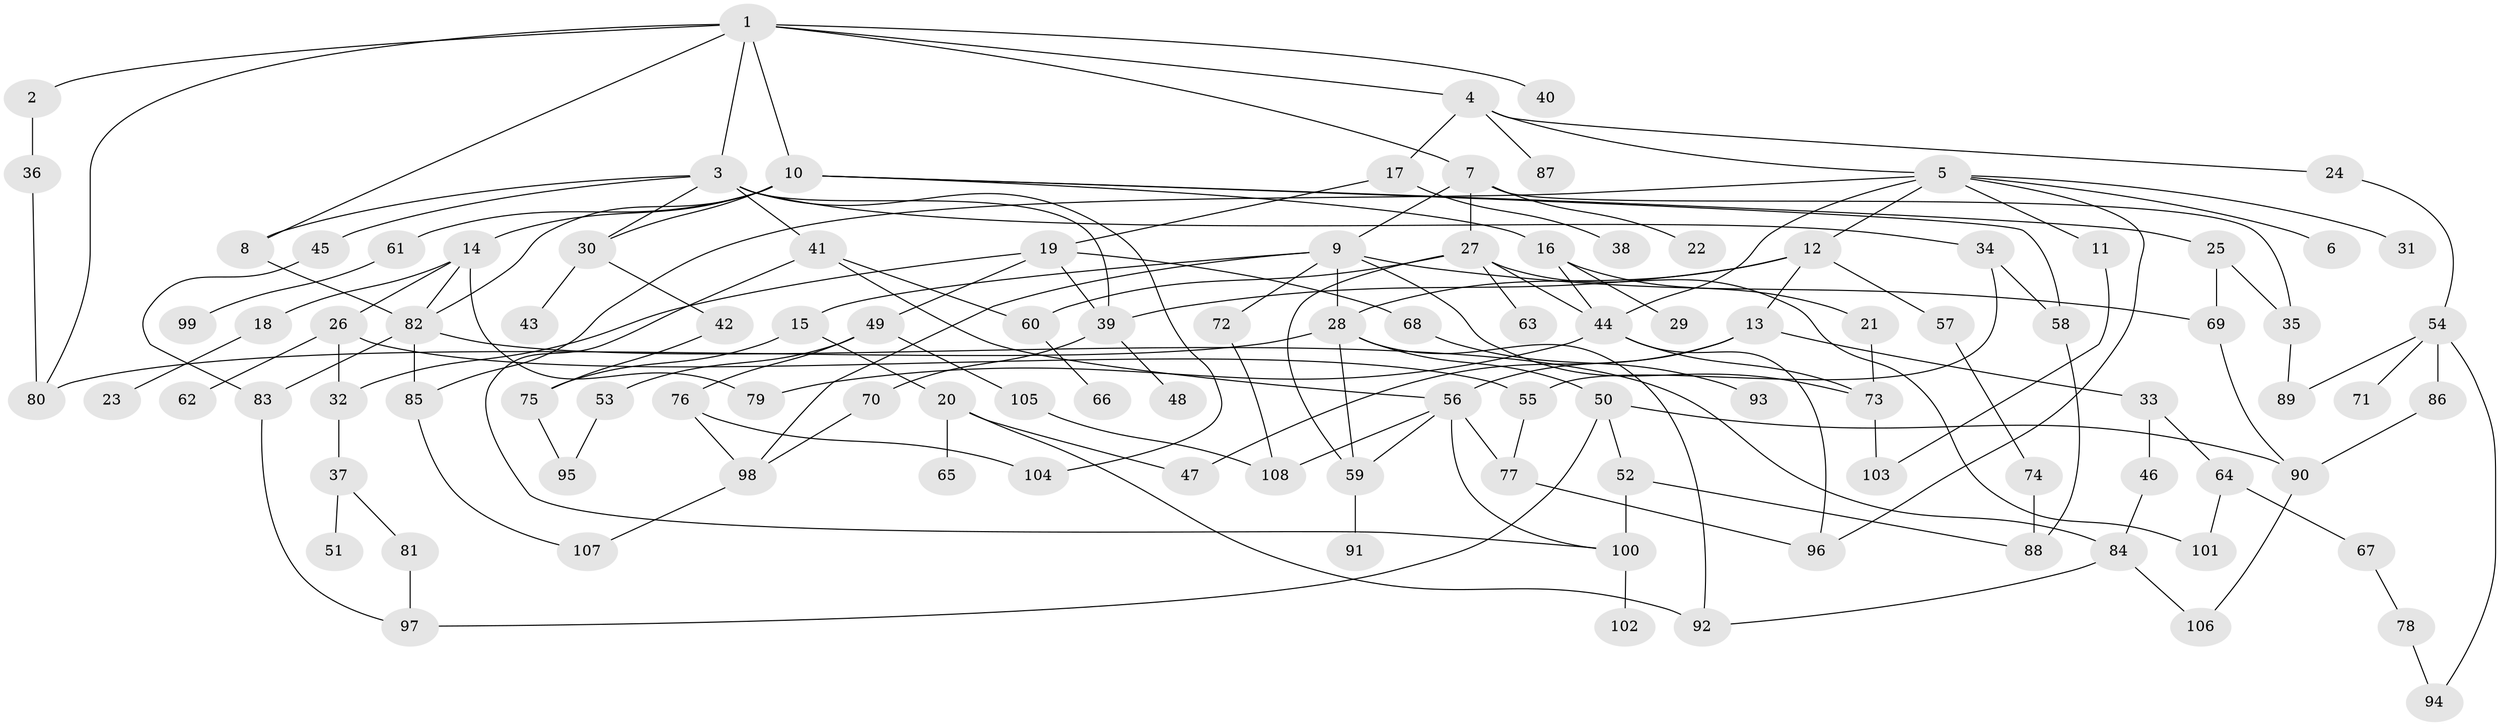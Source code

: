 // coarse degree distribution, {7: 0.07407407407407407, 1: 0.24074074074074073, 2: 0.24074074074074073, 3: 0.1111111111111111, 4: 0.09259259259259259, 5: 0.14814814814814814, 8: 0.037037037037037035, 6: 0.018518518518518517, 9: 0.018518518518518517, 14: 0.018518518518518517}
// Generated by graph-tools (version 1.1) at 2025/45/03/04/25 21:45:20]
// undirected, 108 vertices, 160 edges
graph export_dot {
graph [start="1"]
  node [color=gray90,style=filled];
  1;
  2;
  3;
  4;
  5;
  6;
  7;
  8;
  9;
  10;
  11;
  12;
  13;
  14;
  15;
  16;
  17;
  18;
  19;
  20;
  21;
  22;
  23;
  24;
  25;
  26;
  27;
  28;
  29;
  30;
  31;
  32;
  33;
  34;
  35;
  36;
  37;
  38;
  39;
  40;
  41;
  42;
  43;
  44;
  45;
  46;
  47;
  48;
  49;
  50;
  51;
  52;
  53;
  54;
  55;
  56;
  57;
  58;
  59;
  60;
  61;
  62;
  63;
  64;
  65;
  66;
  67;
  68;
  69;
  70;
  71;
  72;
  73;
  74;
  75;
  76;
  77;
  78;
  79;
  80;
  81;
  82;
  83;
  84;
  85;
  86;
  87;
  88;
  89;
  90;
  91;
  92;
  93;
  94;
  95;
  96;
  97;
  98;
  99;
  100;
  101;
  102;
  103;
  104;
  105;
  106;
  107;
  108;
  1 -- 2;
  1 -- 3;
  1 -- 4;
  1 -- 7;
  1 -- 8;
  1 -- 10;
  1 -- 40;
  1 -- 80;
  2 -- 36;
  3 -- 30;
  3 -- 34;
  3 -- 41;
  3 -- 45;
  3 -- 104;
  3 -- 8;
  3 -- 39;
  4 -- 5;
  4 -- 17;
  4 -- 24;
  4 -- 87;
  5 -- 6;
  5 -- 11;
  5 -- 12;
  5 -- 31;
  5 -- 96;
  5 -- 85;
  5 -- 44;
  7 -- 9;
  7 -- 22;
  7 -- 27;
  7 -- 35;
  8 -- 82;
  9 -- 15;
  9 -- 28;
  9 -- 72;
  9 -- 73;
  9 -- 98;
  9 -- 69;
  10 -- 14;
  10 -- 16;
  10 -- 25;
  10 -- 58;
  10 -- 61;
  10 -- 82;
  10 -- 30;
  11 -- 103;
  12 -- 13;
  12 -- 57;
  12 -- 39;
  12 -- 28;
  13 -- 33;
  13 -- 47;
  13 -- 56;
  14 -- 18;
  14 -- 26;
  14 -- 79;
  14 -- 82;
  15 -- 20;
  15 -- 75;
  16 -- 21;
  16 -- 29;
  16 -- 44;
  17 -- 19;
  17 -- 38;
  18 -- 23;
  19 -- 32;
  19 -- 39;
  19 -- 49;
  19 -- 68;
  20 -- 47;
  20 -- 65;
  20 -- 92;
  21 -- 73;
  24 -- 54;
  25 -- 69;
  25 -- 35;
  26 -- 62;
  26 -- 32;
  26 -- 55;
  27 -- 44;
  27 -- 63;
  27 -- 101;
  27 -- 59;
  27 -- 60;
  28 -- 50;
  28 -- 92;
  28 -- 80;
  28 -- 59;
  30 -- 42;
  30 -- 43;
  32 -- 37;
  33 -- 46;
  33 -- 64;
  34 -- 55;
  34 -- 58;
  35 -- 89;
  36 -- 80;
  37 -- 51;
  37 -- 81;
  39 -- 48;
  39 -- 70;
  41 -- 56;
  41 -- 60;
  41 -- 100;
  42 -- 75;
  44 -- 96;
  44 -- 73;
  44 -- 79;
  45 -- 83;
  46 -- 84;
  49 -- 53;
  49 -- 76;
  49 -- 105;
  50 -- 52;
  50 -- 90;
  50 -- 97;
  52 -- 88;
  52 -- 100;
  53 -- 95;
  54 -- 71;
  54 -- 86;
  54 -- 89;
  54 -- 94;
  55 -- 77;
  56 -- 59;
  56 -- 100;
  56 -- 108;
  56 -- 77;
  57 -- 74;
  58 -- 88;
  59 -- 91;
  60 -- 66;
  61 -- 99;
  64 -- 67;
  64 -- 101;
  67 -- 78;
  68 -- 93;
  69 -- 90;
  70 -- 98;
  72 -- 108;
  73 -- 103;
  74 -- 88;
  75 -- 95;
  76 -- 98;
  76 -- 104;
  77 -- 96;
  78 -- 94;
  81 -- 97;
  82 -- 83;
  82 -- 85;
  82 -- 84;
  83 -- 97;
  84 -- 92;
  84 -- 106;
  85 -- 107;
  86 -- 90;
  90 -- 106;
  98 -- 107;
  100 -- 102;
  105 -- 108;
}
